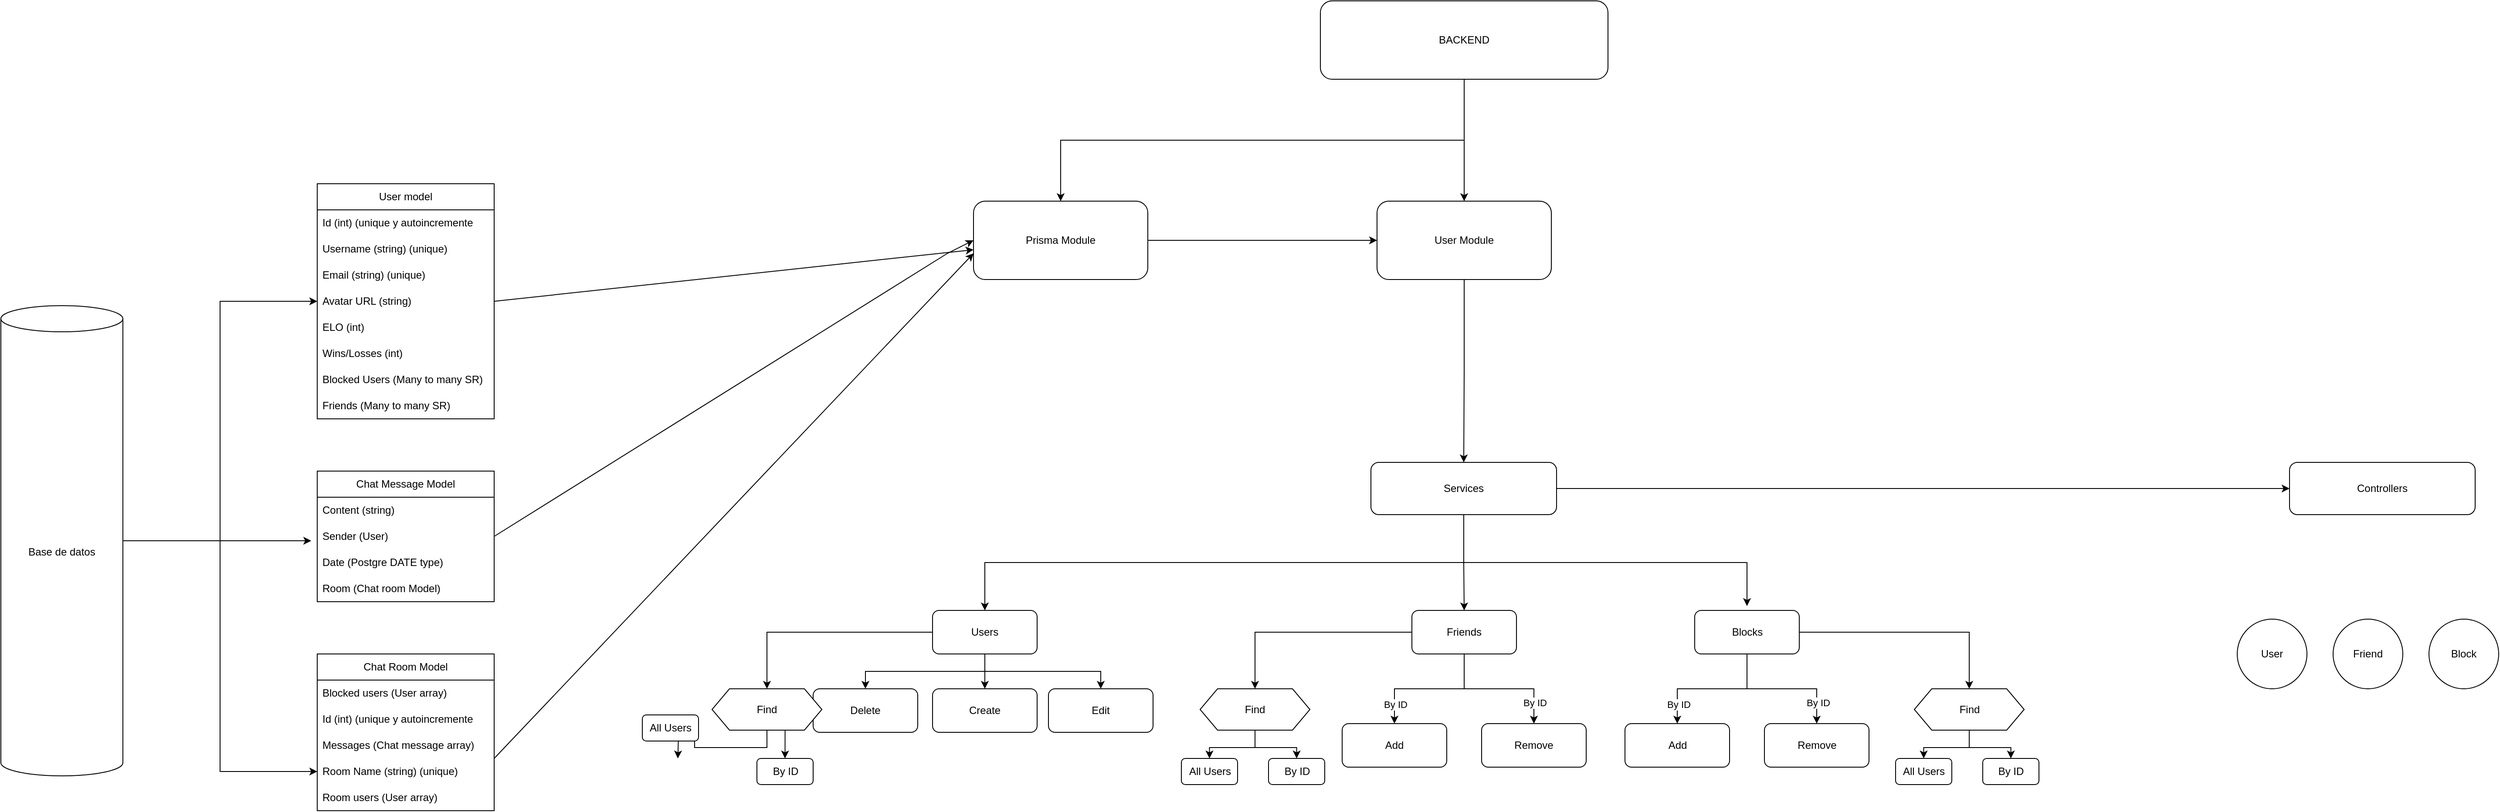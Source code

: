 <mxfile version="22.0.6" type="github">
  <diagram name="Page-1" id="PfQ62zCNv0g9gpDc_-1s">
    <mxGraphModel dx="2020" dy="797" grid="1" gridSize="10" guides="1" tooltips="1" connect="1" arrows="1" fold="1" page="1" pageScale="1" pageWidth="827" pageHeight="1169" math="0" shadow="0">
      <root>
        <mxCell id="0" />
        <mxCell id="1" parent="0" />
        <mxCell id="JYMZb8C7BYdR5O8c7Bwa-2" style="edgeStyle=orthogonalEdgeStyle;rounded=0;orthogonalLoop=1;jettySize=auto;html=1;exitX=0.5;exitY=1;exitDx=0;exitDy=0;entryX=0.5;entryY=0;entryDx=0;entryDy=0;" edge="1" parent="1" source="bOpyW85bNfaV8jfnXNod-7" target="JYMZb8C7BYdR5O8c7Bwa-1">
          <mxGeometry relative="1" as="geometry" />
        </mxCell>
        <mxCell id="JYMZb8C7BYdR5O8c7Bwa-11" style="edgeStyle=orthogonalEdgeStyle;rounded=0;orthogonalLoop=1;jettySize=auto;html=1;exitX=0.5;exitY=1;exitDx=0;exitDy=0;entryX=0.5;entryY=0;entryDx=0;entryDy=0;" edge="1" parent="1" source="bOpyW85bNfaV8jfnXNod-7" target="JYMZb8C7BYdR5O8c7Bwa-10">
          <mxGeometry relative="1" as="geometry" />
        </mxCell>
        <mxCell id="bOpyW85bNfaV8jfnXNod-7" value="&lt;meta charset=&quot;utf-8&quot;&gt;&lt;span style=&quot;color: rgb(0, 0, 0); font-family: Helvetica; font-size: 12px; font-style: normal; font-variant-ligatures: normal; font-variant-caps: normal; font-weight: 400; letter-spacing: normal; orphans: 2; text-align: center; text-indent: 0px; text-transform: none; widows: 2; word-spacing: 0px; -webkit-text-stroke-width: 0px; background-color: rgb(251, 251, 251); text-decoration-thickness: initial; text-decoration-style: initial; text-decoration-color: initial; float: none; display: inline !important;&quot;&gt;BACKEND&lt;/span&gt;" style="rounded=1;whiteSpace=wrap;html=1;" parent="1" vertex="1">
          <mxGeometry x="818" y="80" width="330" height="90" as="geometry" />
        </mxCell>
        <mxCell id="bOpyW85bNfaV8jfnXNod-57" style="edgeStyle=orthogonalEdgeStyle;rounded=0;orthogonalLoop=1;jettySize=auto;html=1;" parent="1" source="bOpyW85bNfaV8jfnXNod-11" target="bOpyW85bNfaV8jfnXNod-48" edge="1">
          <mxGeometry relative="1" as="geometry" />
        </mxCell>
        <mxCell id="bOpyW85bNfaV8jfnXNod-67" style="edgeStyle=orthogonalEdgeStyle;rounded=0;orthogonalLoop=1;jettySize=auto;html=1;entryX=0;entryY=0.5;entryDx=0;entryDy=0;" parent="1" source="bOpyW85bNfaV8jfnXNod-11" edge="1">
          <mxGeometry relative="1" as="geometry" />
        </mxCell>
        <mxCell id="bOpyW85bNfaV8jfnXNod-89" style="edgeStyle=orthogonalEdgeStyle;rounded=0;orthogonalLoop=1;jettySize=auto;html=1;entryX=0;entryY=0.5;entryDx=0;entryDy=0;" parent="1" source="bOpyW85bNfaV8jfnXNod-11" target="bOpyW85bNfaV8jfnXNod-63" edge="1">
          <mxGeometry relative="1" as="geometry" />
        </mxCell>
        <mxCell id="bOpyW85bNfaV8jfnXNod-11" value="Base de datos" style="shape=cylinder3;whiteSpace=wrap;html=1;boundedLbl=1;backgroundOutline=1;size=15;" parent="1" vertex="1">
          <mxGeometry x="-696" y="430" width="140" height="540" as="geometry" />
        </mxCell>
        <mxCell id="bOpyW85bNfaV8jfnXNod-34" value="User model" style="swimlane;fontStyle=0;childLayout=stackLayout;horizontal=1;startSize=30;horizontalStack=0;resizeParent=1;resizeParentMax=0;resizeLast=0;collapsible=1;marginBottom=0;whiteSpace=wrap;html=1;" parent="1" vertex="1">
          <mxGeometry x="-333" y="290" width="203" height="270" as="geometry">
            <mxRectangle x="-333" y="300" width="100" height="30" as="alternateBounds" />
          </mxGeometry>
        </mxCell>
        <mxCell id="bOpyW85bNfaV8jfnXNod-35" value="Id (int) (unique y autoincremente" style="text;strokeColor=none;fillColor=none;align=left;verticalAlign=middle;spacingLeft=4;spacingRight=4;overflow=hidden;points=[[0,0.5],[1,0.5]];portConstraint=eastwest;rotatable=0;whiteSpace=wrap;html=1;" parent="bOpyW85bNfaV8jfnXNod-34" vertex="1">
          <mxGeometry y="30" width="203" height="30" as="geometry" />
        </mxCell>
        <mxCell id="bOpyW85bNfaV8jfnXNod-36" value="Username (string) (unique)" style="text;strokeColor=none;fillColor=none;align=left;verticalAlign=middle;spacingLeft=4;spacingRight=4;overflow=hidden;points=[[0,0.5],[1,0.5]];portConstraint=eastwest;rotatable=0;whiteSpace=wrap;html=1;" parent="bOpyW85bNfaV8jfnXNod-34" vertex="1">
          <mxGeometry y="60" width="203" height="30" as="geometry" />
        </mxCell>
        <mxCell id="bOpyW85bNfaV8jfnXNod-37" value="Email (string) (unique)" style="text;strokeColor=none;fillColor=none;align=left;verticalAlign=middle;spacingLeft=4;spacingRight=4;overflow=hidden;points=[[0,0.5],[1,0.5]];portConstraint=eastwest;rotatable=0;whiteSpace=wrap;html=1;" parent="bOpyW85bNfaV8jfnXNod-34" vertex="1">
          <mxGeometry y="90" width="203" height="30" as="geometry" />
        </mxCell>
        <mxCell id="bOpyW85bNfaV8jfnXNod-48" value="Avatar URL (string)" style="text;strokeColor=none;fillColor=none;align=left;verticalAlign=middle;spacingLeft=4;spacingRight=4;overflow=hidden;points=[[0,0.5],[1,0.5]];portConstraint=eastwest;rotatable=0;whiteSpace=wrap;html=1;" parent="bOpyW85bNfaV8jfnXNod-34" vertex="1">
          <mxGeometry y="120" width="203" height="30" as="geometry" />
        </mxCell>
        <mxCell id="bOpyW85bNfaV8jfnXNod-49" value="ELO (int)" style="text;strokeColor=none;fillColor=none;align=left;verticalAlign=middle;spacingLeft=4;spacingRight=4;overflow=hidden;points=[[0,0.5],[1,0.5]];portConstraint=eastwest;rotatable=0;whiteSpace=wrap;html=1;" parent="bOpyW85bNfaV8jfnXNod-34" vertex="1">
          <mxGeometry y="150" width="203" height="30" as="geometry" />
        </mxCell>
        <mxCell id="bOpyW85bNfaV8jfnXNod-50" value="Wins/Losses (int)" style="text;strokeColor=none;fillColor=none;align=left;verticalAlign=middle;spacingLeft=4;spacingRight=4;overflow=hidden;points=[[0,0.5],[1,0.5]];portConstraint=eastwest;rotatable=0;whiteSpace=wrap;html=1;" parent="bOpyW85bNfaV8jfnXNod-34" vertex="1">
          <mxGeometry y="180" width="203" height="30" as="geometry" />
        </mxCell>
        <mxCell id="bOpyW85bNfaV8jfnXNod-52" value="Blocked Users (Many to many SR)" style="text;strokeColor=none;fillColor=none;align=left;verticalAlign=middle;spacingLeft=4;spacingRight=4;overflow=hidden;points=[[0,0.5],[1,0.5]];portConstraint=eastwest;rotatable=0;whiteSpace=wrap;html=1;" parent="bOpyW85bNfaV8jfnXNod-34" vertex="1">
          <mxGeometry y="210" width="203" height="30" as="geometry" />
        </mxCell>
        <mxCell id="bOpyW85bNfaV8jfnXNod-53" value="Friends (Many to many SR)" style="text;strokeColor=none;fillColor=none;align=left;verticalAlign=middle;spacingLeft=4;spacingRight=4;overflow=hidden;points=[[0,0.5],[1,0.5]];portConstraint=eastwest;rotatable=0;whiteSpace=wrap;html=1;" parent="bOpyW85bNfaV8jfnXNod-34" vertex="1">
          <mxGeometry y="240" width="203" height="30" as="geometry" />
        </mxCell>
        <mxCell id="bOpyW85bNfaV8jfnXNod-58" value="Chat Room Model" style="swimlane;fontStyle=0;childLayout=stackLayout;horizontal=1;startSize=30;horizontalStack=0;resizeParent=1;resizeParentMax=0;resizeLast=0;collapsible=1;marginBottom=0;whiteSpace=wrap;html=1;" parent="1" vertex="1">
          <mxGeometry x="-333" y="830" width="203" height="180" as="geometry">
            <mxRectangle x="-333" y="640" width="100" height="30" as="alternateBounds" />
          </mxGeometry>
        </mxCell>
        <mxCell id="bOpyW85bNfaV8jfnXNod-70" value="Blocked users (User array)" style="text;strokeColor=none;fillColor=none;align=left;verticalAlign=middle;spacingLeft=4;spacingRight=4;overflow=hidden;points=[[0,0.5],[1,0.5]];portConstraint=eastwest;rotatable=0;whiteSpace=wrap;html=1;" parent="bOpyW85bNfaV8jfnXNod-58" vertex="1">
          <mxGeometry y="30" width="203" height="30" as="geometry" />
        </mxCell>
        <mxCell id="bOpyW85bNfaV8jfnXNod-59" value="Id (int) (unique y autoincremente" style="text;strokeColor=none;fillColor=none;align=left;verticalAlign=middle;spacingLeft=4;spacingRight=4;overflow=hidden;points=[[0,0.5],[1,0.5]];portConstraint=eastwest;rotatable=0;whiteSpace=wrap;html=1;" parent="bOpyW85bNfaV8jfnXNod-58" vertex="1">
          <mxGeometry y="60" width="203" height="30" as="geometry" />
        </mxCell>
        <mxCell id="bOpyW85bNfaV8jfnXNod-72" value="Messages (Chat message array)" style="text;strokeColor=none;fillColor=none;align=left;verticalAlign=middle;spacingLeft=4;spacingRight=4;overflow=hidden;points=[[0,0.5],[1,0.5]];portConstraint=eastwest;rotatable=0;whiteSpace=wrap;html=1;" parent="bOpyW85bNfaV8jfnXNod-58" vertex="1">
          <mxGeometry y="90" width="203" height="30" as="geometry" />
        </mxCell>
        <mxCell id="bOpyW85bNfaV8jfnXNod-63" value="Room Name (string) (unique)" style="text;strokeColor=none;fillColor=none;align=left;verticalAlign=middle;spacingLeft=4;spacingRight=4;overflow=hidden;points=[[0,0.5],[1,0.5]];portConstraint=eastwest;rotatable=0;whiteSpace=wrap;html=1;" parent="bOpyW85bNfaV8jfnXNod-58" vertex="1">
          <mxGeometry y="120" width="203" height="30" as="geometry" />
        </mxCell>
        <mxCell id="bOpyW85bNfaV8jfnXNod-69" value="Room users (User array)" style="text;strokeColor=none;fillColor=none;align=left;verticalAlign=middle;spacingLeft=4;spacingRight=4;overflow=hidden;points=[[0,0.5],[1,0.5]];portConstraint=eastwest;rotatable=0;whiteSpace=wrap;html=1;" parent="bOpyW85bNfaV8jfnXNod-58" vertex="1">
          <mxGeometry y="150" width="203" height="30" as="geometry" />
        </mxCell>
        <mxCell id="bOpyW85bNfaV8jfnXNod-82" value="Chat Message Model" style="swimlane;fontStyle=0;childLayout=stackLayout;horizontal=1;startSize=30;horizontalStack=0;resizeParent=1;resizeParentMax=0;resizeLast=0;collapsible=1;marginBottom=0;whiteSpace=wrap;html=1;" parent="1" vertex="1">
          <mxGeometry x="-333" y="620" width="203" height="150" as="geometry">
            <mxRectangle x="-333" y="640" width="100" height="30" as="alternateBounds" />
          </mxGeometry>
        </mxCell>
        <mxCell id="bOpyW85bNfaV8jfnXNod-83" value="Content (string)" style="text;strokeColor=none;fillColor=none;align=left;verticalAlign=middle;spacingLeft=4;spacingRight=4;overflow=hidden;points=[[0,0.5],[1,0.5]];portConstraint=eastwest;rotatable=0;whiteSpace=wrap;html=1;" parent="bOpyW85bNfaV8jfnXNod-82" vertex="1">
          <mxGeometry y="30" width="203" height="30" as="geometry" />
        </mxCell>
        <mxCell id="bOpyW85bNfaV8jfnXNod-84" value="Sender (User)" style="text;strokeColor=none;fillColor=none;align=left;verticalAlign=middle;spacingLeft=4;spacingRight=4;overflow=hidden;points=[[0,0.5],[1,0.5]];portConstraint=eastwest;rotatable=0;whiteSpace=wrap;html=1;" parent="bOpyW85bNfaV8jfnXNod-82" vertex="1">
          <mxGeometry y="60" width="203" height="30" as="geometry" />
        </mxCell>
        <mxCell id="bOpyW85bNfaV8jfnXNod-85" value="Date (Postgre DATE type)" style="text;strokeColor=none;fillColor=none;align=left;verticalAlign=middle;spacingLeft=4;spacingRight=4;overflow=hidden;points=[[0,0.5],[1,0.5]];portConstraint=eastwest;rotatable=0;whiteSpace=wrap;html=1;" parent="bOpyW85bNfaV8jfnXNod-82" vertex="1">
          <mxGeometry y="90" width="203" height="30" as="geometry" />
        </mxCell>
        <mxCell id="bOpyW85bNfaV8jfnXNod-86" value="Room (Chat room Model)" style="text;strokeColor=none;fillColor=none;align=left;verticalAlign=middle;spacingLeft=4;spacingRight=4;overflow=hidden;points=[[0,0.5],[1,0.5]];portConstraint=eastwest;rotatable=0;whiteSpace=wrap;html=1;" parent="bOpyW85bNfaV8jfnXNod-82" vertex="1">
          <mxGeometry y="120" width="203" height="30" as="geometry" />
        </mxCell>
        <mxCell id="bOpyW85bNfaV8jfnXNod-88" style="edgeStyle=orthogonalEdgeStyle;rounded=0;orthogonalLoop=1;jettySize=auto;html=1;entryX=-0.034;entryY=0.667;entryDx=0;entryDy=0;entryPerimeter=0;" parent="1" source="bOpyW85bNfaV8jfnXNod-11" target="bOpyW85bNfaV8jfnXNod-84" edge="1">
          <mxGeometry relative="1" as="geometry" />
        </mxCell>
        <mxCell id="bOpyW85bNfaV8jfnXNod-90" style="edgeStyle=orthogonalEdgeStyle;rounded=0;orthogonalLoop=1;jettySize=auto;html=1;exitX=0.5;exitY=1;exitDx=0;exitDy=0;" parent="1" source="bOpyW85bNfaV8jfnXNod-7" target="bOpyW85bNfaV8jfnXNod-7" edge="1">
          <mxGeometry relative="1" as="geometry" />
        </mxCell>
        <mxCell id="bOpyW85bNfaV8jfnXNod-103" style="edgeStyle=orthogonalEdgeStyle;rounded=0;orthogonalLoop=1;jettySize=auto;html=1;exitX=0.5;exitY=1;exitDx=0;exitDy=0;" parent="1" source="bOpyW85bNfaV8jfnXNod-99" target="bOpyW85bNfaV8jfnXNod-100" edge="1">
          <mxGeometry relative="1" as="geometry" />
        </mxCell>
        <mxCell id="bOpyW85bNfaV8jfnXNod-139" style="edgeStyle=orthogonalEdgeStyle;rounded=0;orthogonalLoop=1;jettySize=auto;html=1;exitX=0.5;exitY=1;exitDx=0;exitDy=0;" parent="1" source="bOpyW85bNfaV8jfnXNod-99" target="bOpyW85bNfaV8jfnXNod-127" edge="1">
          <mxGeometry relative="1" as="geometry" />
        </mxCell>
        <mxCell id="bOpyW85bNfaV8jfnXNod-154" style="edgeStyle=orthogonalEdgeStyle;rounded=0;orthogonalLoop=1;jettySize=auto;html=1;" parent="1" edge="1">
          <mxGeometry relative="1" as="geometry">
            <mxPoint x="982.5" y="665" as="sourcePoint" />
            <mxPoint x="1307.5" y="775" as="targetPoint" />
            <Array as="points">
              <mxPoint x="982.5" y="725" />
              <mxPoint x="1307.5" y="725" />
            </Array>
          </mxGeometry>
        </mxCell>
        <mxCell id="JYMZb8C7BYdR5O8c7Bwa-6" style="edgeStyle=orthogonalEdgeStyle;rounded=0;orthogonalLoop=1;jettySize=auto;html=1;exitX=1;exitY=0.5;exitDx=0;exitDy=0;" edge="1" parent="1" source="bOpyW85bNfaV8jfnXNod-99" target="JYMZb8C7BYdR5O8c7Bwa-5">
          <mxGeometry relative="1" as="geometry" />
        </mxCell>
        <mxCell id="bOpyW85bNfaV8jfnXNod-99" value="Services" style="rounded=1;whiteSpace=wrap;html=1;" parent="1" vertex="1">
          <mxGeometry x="876" y="610" width="213" height="60" as="geometry" />
        </mxCell>
        <mxCell id="bOpyW85bNfaV8jfnXNod-109" style="edgeStyle=orthogonalEdgeStyle;rounded=0;orthogonalLoop=1;jettySize=auto;html=1;exitX=0.5;exitY=1;exitDx=0;exitDy=0;" parent="1" source="bOpyW85bNfaV8jfnXNod-100" target="bOpyW85bNfaV8jfnXNod-108" edge="1">
          <mxGeometry relative="1" as="geometry" />
        </mxCell>
        <mxCell id="bOpyW85bNfaV8jfnXNod-110" style="edgeStyle=orthogonalEdgeStyle;rounded=0;orthogonalLoop=1;jettySize=auto;html=1;exitX=0.5;exitY=1;exitDx=0;exitDy=0;" parent="1" source="bOpyW85bNfaV8jfnXNod-100" target="bOpyW85bNfaV8jfnXNod-107" edge="1">
          <mxGeometry relative="1" as="geometry" />
        </mxCell>
        <mxCell id="bOpyW85bNfaV8jfnXNod-111" style="edgeStyle=orthogonalEdgeStyle;rounded=0;orthogonalLoop=1;jettySize=auto;html=1;exitX=0.5;exitY=1;exitDx=0;exitDy=0;entryX=0.5;entryY=0;entryDx=0;entryDy=0;" parent="1" source="bOpyW85bNfaV8jfnXNod-100" target="bOpyW85bNfaV8jfnXNod-106" edge="1">
          <mxGeometry relative="1" as="geometry" />
        </mxCell>
        <mxCell id="bOpyW85bNfaV8jfnXNod-115" style="edgeStyle=orthogonalEdgeStyle;rounded=0;orthogonalLoop=1;jettySize=auto;html=1;exitX=0;exitY=0.5;exitDx=0;exitDy=0;entryX=0.5;entryY=0;entryDx=0;entryDy=0;" parent="1" source="bOpyW85bNfaV8jfnXNod-100" target="bOpyW85bNfaV8jfnXNod-114" edge="1">
          <mxGeometry relative="1" as="geometry" />
        </mxCell>
        <mxCell id="bOpyW85bNfaV8jfnXNod-100" value="Users" style="rounded=1;whiteSpace=wrap;html=1;" parent="1" vertex="1">
          <mxGeometry x="373" y="780" width="120" height="50" as="geometry" />
        </mxCell>
        <mxCell id="bOpyW85bNfaV8jfnXNod-106" value="Create" style="rounded=1;whiteSpace=wrap;html=1;" parent="1" vertex="1">
          <mxGeometry x="373" y="870" width="120" height="50" as="geometry" />
        </mxCell>
        <mxCell id="bOpyW85bNfaV8jfnXNod-107" value="Edit" style="rounded=1;whiteSpace=wrap;html=1;" parent="1" vertex="1">
          <mxGeometry x="506" y="870" width="120" height="50" as="geometry" />
        </mxCell>
        <mxCell id="bOpyW85bNfaV8jfnXNod-108" value="Delete" style="rounded=1;whiteSpace=wrap;html=1;" parent="1" vertex="1">
          <mxGeometry x="236" y="870" width="120" height="50" as="geometry" />
        </mxCell>
        <mxCell id="bOpyW85bNfaV8jfnXNod-121" style="edgeStyle=orthogonalEdgeStyle;rounded=0;orthogonalLoop=1;jettySize=auto;html=1;exitX=0.5;exitY=1;exitDx=0;exitDy=0;" parent="1" source="bOpyW85bNfaV8jfnXNod-114" edge="1">
          <mxGeometry relative="1" as="geometry">
            <mxPoint x="80.75" y="950" as="targetPoint" />
          </mxGeometry>
        </mxCell>
        <mxCell id="bOpyW85bNfaV8jfnXNod-122" style="edgeStyle=orthogonalEdgeStyle;rounded=0;orthogonalLoop=1;jettySize=auto;html=1;exitX=0.5;exitY=1;exitDx=0;exitDy=0;entryX=0.5;entryY=0;entryDx=0;entryDy=0;" parent="1" source="bOpyW85bNfaV8jfnXNod-114" target="bOpyW85bNfaV8jfnXNod-120" edge="1">
          <mxGeometry relative="1" as="geometry" />
        </mxCell>
        <mxCell id="bOpyW85bNfaV8jfnXNod-114" value="Find" style="shape=hexagon;perimeter=hexagonPerimeter2;whiteSpace=wrap;html=1;fixedSize=1;" parent="1" vertex="1">
          <mxGeometry x="120" y="870" width="126" height="47.5" as="geometry" />
        </mxCell>
        <mxCell id="bOpyW85bNfaV8jfnXNod-119" value="All Users" style="rounded=1;whiteSpace=wrap;html=1;" parent="1" vertex="1">
          <mxGeometry x="40" y="900" width="64.5" height="30" as="geometry" />
        </mxCell>
        <mxCell id="bOpyW85bNfaV8jfnXNod-120" value="By ID" style="rounded=1;whiteSpace=wrap;html=1;" parent="1" vertex="1">
          <mxGeometry x="171.5" y="950" width="64.5" height="30" as="geometry" />
        </mxCell>
        <mxCell id="bOpyW85bNfaV8jfnXNod-123" style="edgeStyle=orthogonalEdgeStyle;rounded=0;orthogonalLoop=1;jettySize=auto;html=1;exitX=0.5;exitY=1;exitDx=0;exitDy=0;" parent="1" source="bOpyW85bNfaV8jfnXNod-127" target="bOpyW85bNfaV8jfnXNod-130" edge="1">
          <mxGeometry relative="1" as="geometry" />
        </mxCell>
        <mxCell id="bOpyW85bNfaV8jfnXNod-137" value="By ID" style="edgeLabel;html=1;align=center;verticalAlign=middle;resizable=0;points=[];" parent="bOpyW85bNfaV8jfnXNod-123" vertex="1" connectable="0">
          <mxGeometry x="0.725" y="1" relative="1" as="geometry">
            <mxPoint as="offset" />
          </mxGeometry>
        </mxCell>
        <mxCell id="bOpyW85bNfaV8jfnXNod-125" style="edgeStyle=orthogonalEdgeStyle;rounded=0;orthogonalLoop=1;jettySize=auto;html=1;exitX=0.5;exitY=1;exitDx=0;exitDy=0;entryX=0.5;entryY=0;entryDx=0;entryDy=0;" parent="1" source="bOpyW85bNfaV8jfnXNod-127" target="bOpyW85bNfaV8jfnXNod-128" edge="1">
          <mxGeometry relative="1" as="geometry" />
        </mxCell>
        <mxCell id="bOpyW85bNfaV8jfnXNod-138" value="By ID" style="edgeLabel;html=1;align=center;verticalAlign=middle;resizable=0;points=[];" parent="bOpyW85bNfaV8jfnXNod-125" vertex="1" connectable="0">
          <mxGeometry x="0.7" y="1" relative="1" as="geometry">
            <mxPoint as="offset" />
          </mxGeometry>
        </mxCell>
        <mxCell id="bOpyW85bNfaV8jfnXNod-126" style="edgeStyle=orthogonalEdgeStyle;rounded=0;orthogonalLoop=1;jettySize=auto;html=1;exitX=0;exitY=0.5;exitDx=0;exitDy=0;entryX=0.5;entryY=0;entryDx=0;entryDy=0;" parent="1" source="bOpyW85bNfaV8jfnXNod-127" target="bOpyW85bNfaV8jfnXNod-133" edge="1">
          <mxGeometry relative="1" as="geometry" />
        </mxCell>
        <mxCell id="bOpyW85bNfaV8jfnXNod-127" value="Friends" style="rounded=1;whiteSpace=wrap;html=1;" parent="1" vertex="1">
          <mxGeometry x="923" y="780" width="120" height="50" as="geometry" />
        </mxCell>
        <mxCell id="bOpyW85bNfaV8jfnXNod-128" value="Remove" style="rounded=1;whiteSpace=wrap;html=1;" parent="1" vertex="1">
          <mxGeometry x="1003" y="910" width="120" height="50" as="geometry" />
        </mxCell>
        <mxCell id="bOpyW85bNfaV8jfnXNod-130" value="Add" style="rounded=1;whiteSpace=wrap;html=1;" parent="1" vertex="1">
          <mxGeometry x="843" y="910" width="120" height="50" as="geometry" />
        </mxCell>
        <mxCell id="bOpyW85bNfaV8jfnXNod-131" style="edgeStyle=orthogonalEdgeStyle;rounded=0;orthogonalLoop=1;jettySize=auto;html=1;exitX=0.5;exitY=1;exitDx=0;exitDy=0;" parent="1" source="bOpyW85bNfaV8jfnXNod-133" target="bOpyW85bNfaV8jfnXNod-134" edge="1">
          <mxGeometry relative="1" as="geometry" />
        </mxCell>
        <mxCell id="bOpyW85bNfaV8jfnXNod-132" style="edgeStyle=orthogonalEdgeStyle;rounded=0;orthogonalLoop=1;jettySize=auto;html=1;exitX=0.5;exitY=1;exitDx=0;exitDy=0;entryX=0.5;entryY=0;entryDx=0;entryDy=0;" parent="1" source="bOpyW85bNfaV8jfnXNod-133" target="bOpyW85bNfaV8jfnXNod-135" edge="1">
          <mxGeometry relative="1" as="geometry" />
        </mxCell>
        <mxCell id="bOpyW85bNfaV8jfnXNod-133" value="Find" style="shape=hexagon;perimeter=hexagonPerimeter2;whiteSpace=wrap;html=1;fixedSize=1;" parent="1" vertex="1">
          <mxGeometry x="680" y="870" width="126" height="47.5" as="geometry" />
        </mxCell>
        <mxCell id="bOpyW85bNfaV8jfnXNod-134" value="All Users" style="rounded=1;whiteSpace=wrap;html=1;" parent="1" vertex="1">
          <mxGeometry x="658.5" y="950" width="64.5" height="30" as="geometry" />
        </mxCell>
        <mxCell id="bOpyW85bNfaV8jfnXNod-135" value="By ID" style="rounded=1;whiteSpace=wrap;html=1;" parent="1" vertex="1">
          <mxGeometry x="758.5" y="950" width="64.5" height="30" as="geometry" />
        </mxCell>
        <mxCell id="bOpyW85bNfaV8jfnXNod-140" style="edgeStyle=orthogonalEdgeStyle;rounded=0;orthogonalLoop=1;jettySize=auto;html=1;exitX=0.5;exitY=1;exitDx=0;exitDy=0;" parent="1" source="bOpyW85bNfaV8jfnXNod-145" target="bOpyW85bNfaV8jfnXNod-147" edge="1">
          <mxGeometry relative="1" as="geometry" />
        </mxCell>
        <mxCell id="bOpyW85bNfaV8jfnXNod-141" value="By ID" style="edgeLabel;html=1;align=center;verticalAlign=middle;resizable=0;points=[];" parent="bOpyW85bNfaV8jfnXNod-140" vertex="1" connectable="0">
          <mxGeometry x="0.725" y="1" relative="1" as="geometry">
            <mxPoint as="offset" />
          </mxGeometry>
        </mxCell>
        <mxCell id="bOpyW85bNfaV8jfnXNod-142" style="edgeStyle=orthogonalEdgeStyle;rounded=0;orthogonalLoop=1;jettySize=auto;html=1;exitX=0.5;exitY=1;exitDx=0;exitDy=0;entryX=0.5;entryY=0;entryDx=0;entryDy=0;" parent="1" source="bOpyW85bNfaV8jfnXNod-145" target="bOpyW85bNfaV8jfnXNod-146" edge="1">
          <mxGeometry relative="1" as="geometry" />
        </mxCell>
        <mxCell id="bOpyW85bNfaV8jfnXNod-143" value="By ID" style="edgeLabel;html=1;align=center;verticalAlign=middle;resizable=0;points=[];" parent="bOpyW85bNfaV8jfnXNod-142" vertex="1" connectable="0">
          <mxGeometry x="0.7" y="1" relative="1" as="geometry">
            <mxPoint as="offset" />
          </mxGeometry>
        </mxCell>
        <mxCell id="bOpyW85bNfaV8jfnXNod-153" style="edgeStyle=orthogonalEdgeStyle;rounded=0;orthogonalLoop=1;jettySize=auto;html=1;" parent="1" source="bOpyW85bNfaV8jfnXNod-145" target="bOpyW85bNfaV8jfnXNod-150" edge="1">
          <mxGeometry relative="1" as="geometry" />
        </mxCell>
        <mxCell id="bOpyW85bNfaV8jfnXNod-145" value="Blocks" style="rounded=1;whiteSpace=wrap;html=1;" parent="1" vertex="1">
          <mxGeometry x="1247.5" y="780" width="120" height="50" as="geometry" />
        </mxCell>
        <mxCell id="bOpyW85bNfaV8jfnXNod-146" value="Remove" style="rounded=1;whiteSpace=wrap;html=1;" parent="1" vertex="1">
          <mxGeometry x="1327.5" y="910" width="120" height="50" as="geometry" />
        </mxCell>
        <mxCell id="bOpyW85bNfaV8jfnXNod-147" value="Add" style="rounded=1;whiteSpace=wrap;html=1;" parent="1" vertex="1">
          <mxGeometry x="1167.5" y="910" width="120" height="50" as="geometry" />
        </mxCell>
        <mxCell id="bOpyW85bNfaV8jfnXNod-148" style="edgeStyle=orthogonalEdgeStyle;rounded=0;orthogonalLoop=1;jettySize=auto;html=1;exitX=0.5;exitY=1;exitDx=0;exitDy=0;" parent="1" source="bOpyW85bNfaV8jfnXNod-150" target="bOpyW85bNfaV8jfnXNod-151" edge="1">
          <mxGeometry relative="1" as="geometry" />
        </mxCell>
        <mxCell id="bOpyW85bNfaV8jfnXNod-149" style="edgeStyle=orthogonalEdgeStyle;rounded=0;orthogonalLoop=1;jettySize=auto;html=1;exitX=0.5;exitY=1;exitDx=0;exitDy=0;entryX=0.5;entryY=0;entryDx=0;entryDy=0;" parent="1" source="bOpyW85bNfaV8jfnXNod-150" target="bOpyW85bNfaV8jfnXNod-152" edge="1">
          <mxGeometry relative="1" as="geometry" />
        </mxCell>
        <mxCell id="bOpyW85bNfaV8jfnXNod-150" value="Find" style="shape=hexagon;perimeter=hexagonPerimeter2;whiteSpace=wrap;html=1;fixedSize=1;" parent="1" vertex="1">
          <mxGeometry x="1499.5" y="870" width="126" height="47.5" as="geometry" />
        </mxCell>
        <mxCell id="bOpyW85bNfaV8jfnXNod-151" value="All Users" style="rounded=1;whiteSpace=wrap;html=1;" parent="1" vertex="1">
          <mxGeometry x="1478" y="950" width="64.5" height="30" as="geometry" />
        </mxCell>
        <mxCell id="bOpyW85bNfaV8jfnXNod-152" value="By ID" style="rounded=1;whiteSpace=wrap;html=1;" parent="1" vertex="1">
          <mxGeometry x="1578" y="950" width="64.5" height="30" as="geometry" />
        </mxCell>
        <mxCell id="JYMZb8C7BYdR5O8c7Bwa-3" style="edgeStyle=orthogonalEdgeStyle;rounded=0;orthogonalLoop=1;jettySize=auto;html=1;exitX=0.5;exitY=1;exitDx=0;exitDy=0;entryX=0.5;entryY=0;entryDx=0;entryDy=0;" edge="1" parent="1" source="JYMZb8C7BYdR5O8c7Bwa-1" target="bOpyW85bNfaV8jfnXNod-99">
          <mxGeometry relative="1" as="geometry" />
        </mxCell>
        <mxCell id="JYMZb8C7BYdR5O8c7Bwa-1" value="User Module" style="rounded=1;whiteSpace=wrap;html=1;" vertex="1" parent="1">
          <mxGeometry x="883" y="310" width="200" height="90" as="geometry" />
        </mxCell>
        <mxCell id="JYMZb8C7BYdR5O8c7Bwa-5" value="&lt;div&gt;Controllers&lt;/div&gt;" style="rounded=1;whiteSpace=wrap;html=1;" vertex="1" parent="1">
          <mxGeometry x="1930" y="610" width="213" height="60" as="geometry" />
        </mxCell>
        <mxCell id="JYMZb8C7BYdR5O8c7Bwa-7" value="User" style="ellipse;whiteSpace=wrap;html=1;aspect=fixed;" vertex="1" parent="1">
          <mxGeometry x="1870" y="790" width="80" height="80" as="geometry" />
        </mxCell>
        <mxCell id="JYMZb8C7BYdR5O8c7Bwa-8" value="Friend" style="ellipse;whiteSpace=wrap;html=1;aspect=fixed;" vertex="1" parent="1">
          <mxGeometry x="1980" y="790" width="80" height="80" as="geometry" />
        </mxCell>
        <mxCell id="JYMZb8C7BYdR5O8c7Bwa-9" value="Block" style="ellipse;whiteSpace=wrap;html=1;aspect=fixed;" vertex="1" parent="1">
          <mxGeometry x="2090" y="790" width="80" height="80" as="geometry" />
        </mxCell>
        <mxCell id="JYMZb8C7BYdR5O8c7Bwa-15" style="edgeStyle=orthogonalEdgeStyle;rounded=0;orthogonalLoop=1;jettySize=auto;html=1;exitX=1;exitY=0.5;exitDx=0;exitDy=0;" edge="1" parent="1" source="JYMZb8C7BYdR5O8c7Bwa-10" target="JYMZb8C7BYdR5O8c7Bwa-1">
          <mxGeometry relative="1" as="geometry" />
        </mxCell>
        <mxCell id="JYMZb8C7BYdR5O8c7Bwa-10" value="Prisma Module" style="rounded=1;whiteSpace=wrap;html=1;" vertex="1" parent="1">
          <mxGeometry x="420" y="310" width="200" height="90" as="geometry" />
        </mxCell>
        <mxCell id="JYMZb8C7BYdR5O8c7Bwa-16" style="edgeStyle=none;rounded=0;orthogonalLoop=1;jettySize=auto;html=1;exitX=1;exitY=0.5;exitDx=0;exitDy=0;" edge="1" parent="1" source="bOpyW85bNfaV8jfnXNod-48" target="JYMZb8C7BYdR5O8c7Bwa-10">
          <mxGeometry relative="1" as="geometry" />
        </mxCell>
        <mxCell id="JYMZb8C7BYdR5O8c7Bwa-17" style="edgeStyle=none;rounded=0;orthogonalLoop=1;jettySize=auto;html=1;exitX=1;exitY=0.5;exitDx=0;exitDy=0;entryX=0;entryY=0.5;entryDx=0;entryDy=0;" edge="1" parent="1" source="bOpyW85bNfaV8jfnXNod-84" target="JYMZb8C7BYdR5O8c7Bwa-10">
          <mxGeometry relative="1" as="geometry">
            <Array as="points">
              <mxPoint x="390" y="370" />
            </Array>
          </mxGeometry>
        </mxCell>
        <mxCell id="JYMZb8C7BYdR5O8c7Bwa-18" style="edgeStyle=none;rounded=0;orthogonalLoop=1;jettySize=auto;html=1;exitX=1;exitY=0.5;exitDx=0;exitDy=0;entryX=0;entryY=0.5;entryDx=0;entryDy=0;" edge="1" parent="1">
          <mxGeometry relative="1" as="geometry">
            <mxPoint x="-130" y="950" as="sourcePoint" />
            <mxPoint x="420" y="370" as="targetPoint" />
          </mxGeometry>
        </mxCell>
      </root>
    </mxGraphModel>
  </diagram>
</mxfile>
